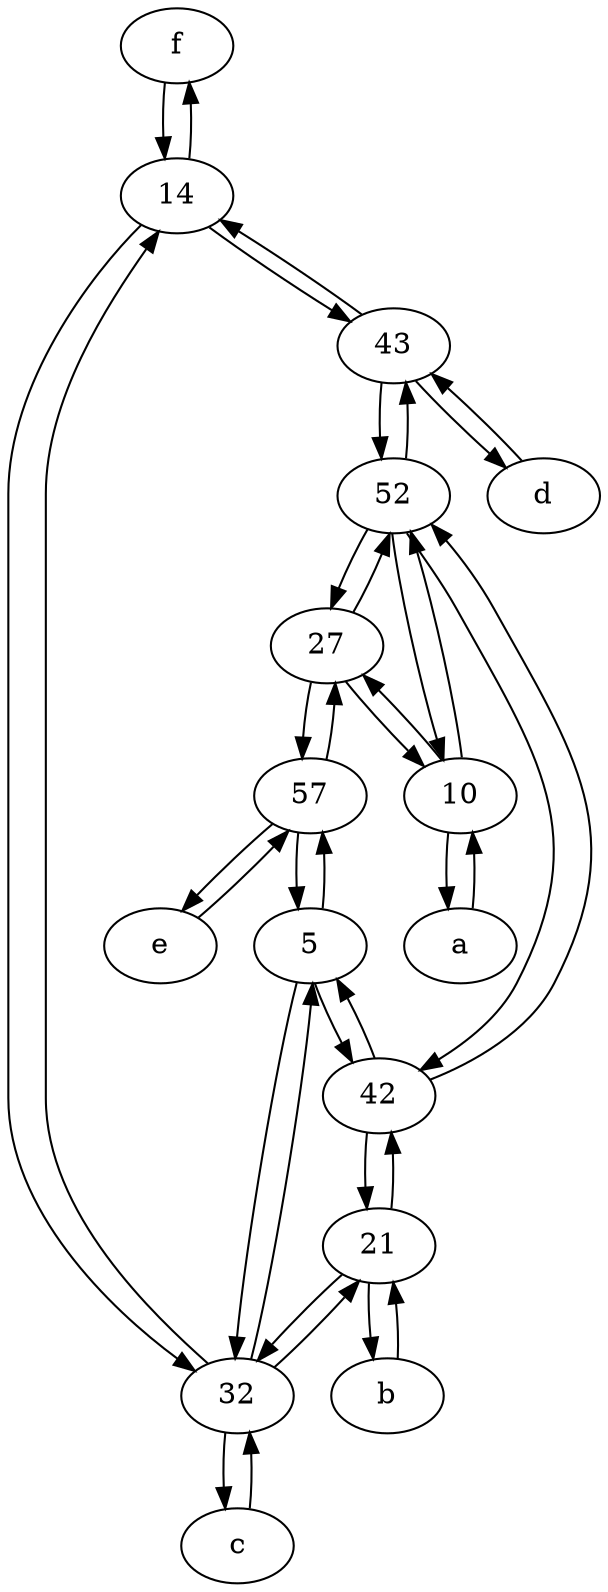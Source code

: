 digraph  {
	f [pos="15,45!"];
	e [pos="30,50!"];
	27;
	5;
	10;
	42;
	57;
	14;
	b [pos="50,20!"];
	d [pos="20,30!"];
	21;
	32;
	c [pos="20,10!"];
	43;
	52;
	a [pos="40,10!"];
	e -> 57;
	57 -> e;
	21 -> b;
	52 -> 10;
	5 -> 32;
	21 -> 32;
	b -> 21;
	10 -> 27;
	42 -> 52;
	42 -> 5;
	5 -> 42;
	f -> 14;
	d -> 43;
	43 -> 52;
	32 -> 14;
	14 -> 32;
	27 -> 52;
	32 -> 5;
	42 -> 21;
	57 -> 27;
	a -> 10;
	27 -> 57;
	32 -> c;
	c -> 32;
	10 -> a;
	52 -> 27;
	14 -> 43;
	43 -> 14;
	27 -> 10;
	32 -> 21;
	52 -> 43;
	57 -> 5;
	5 -> 57;
	21 -> 42;
	52 -> 42;
	14 -> f;
	43 -> d;
	10 -> 52;

	}